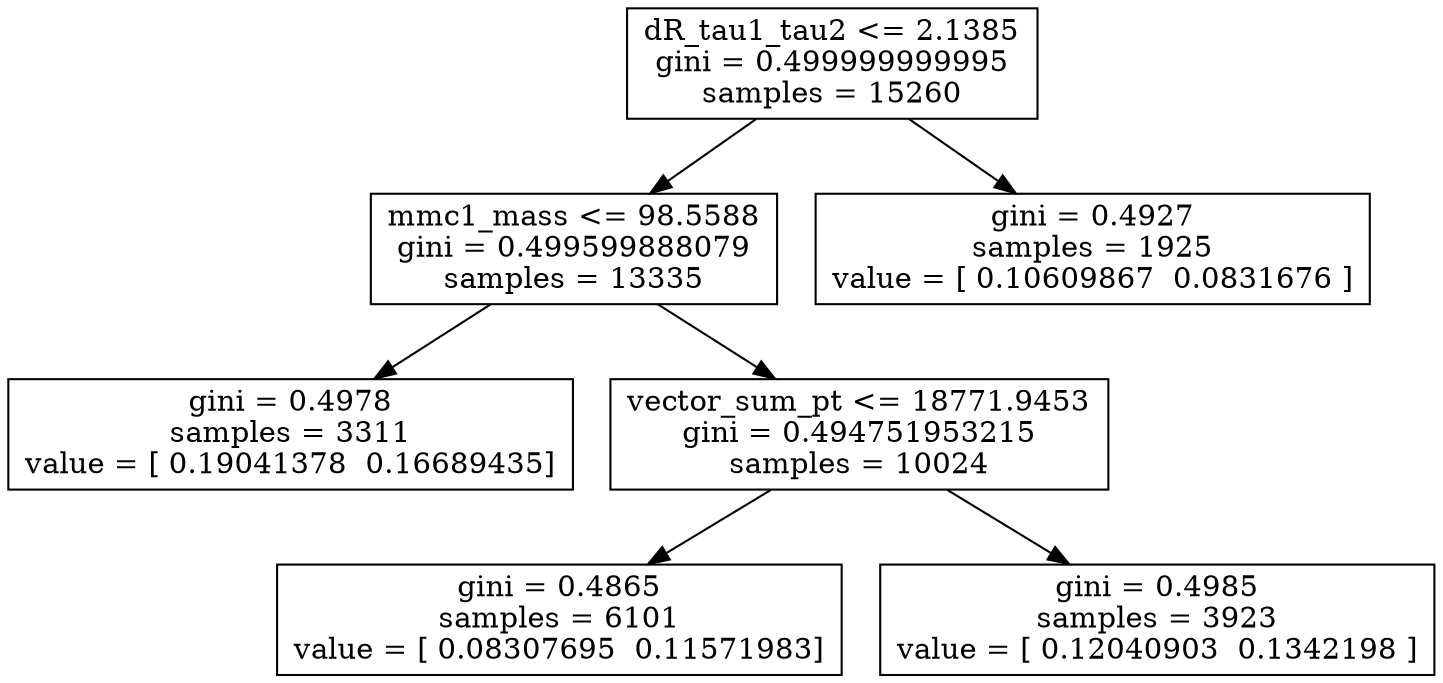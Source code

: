 digraph Tree {
0 [label="dR_tau1_tau2 <= 2.1385\ngini = 0.499999999995\nsamples = 15260", shape="box"] ;
1 [label="mmc1_mass <= 98.5588\ngini = 0.499599888079\nsamples = 13335", shape="box"] ;
0 -> 1 ;
2 [label="gini = 0.4978\nsamples = 3311\nvalue = [ 0.19041378  0.16689435]", shape="box"] ;
1 -> 2 ;
3 [label="vector_sum_pt <= 18771.9453\ngini = 0.494751953215\nsamples = 10024", shape="box"] ;
1 -> 3 ;
4 [label="gini = 0.4865\nsamples = 6101\nvalue = [ 0.08307695  0.11571983]", shape="box"] ;
3 -> 4 ;
5 [label="gini = 0.4985\nsamples = 3923\nvalue = [ 0.12040903  0.1342198 ]", shape="box"] ;
3 -> 5 ;
6 [label="gini = 0.4927\nsamples = 1925\nvalue = [ 0.10609867  0.0831676 ]", shape="box"] ;
0 -> 6 ;
}